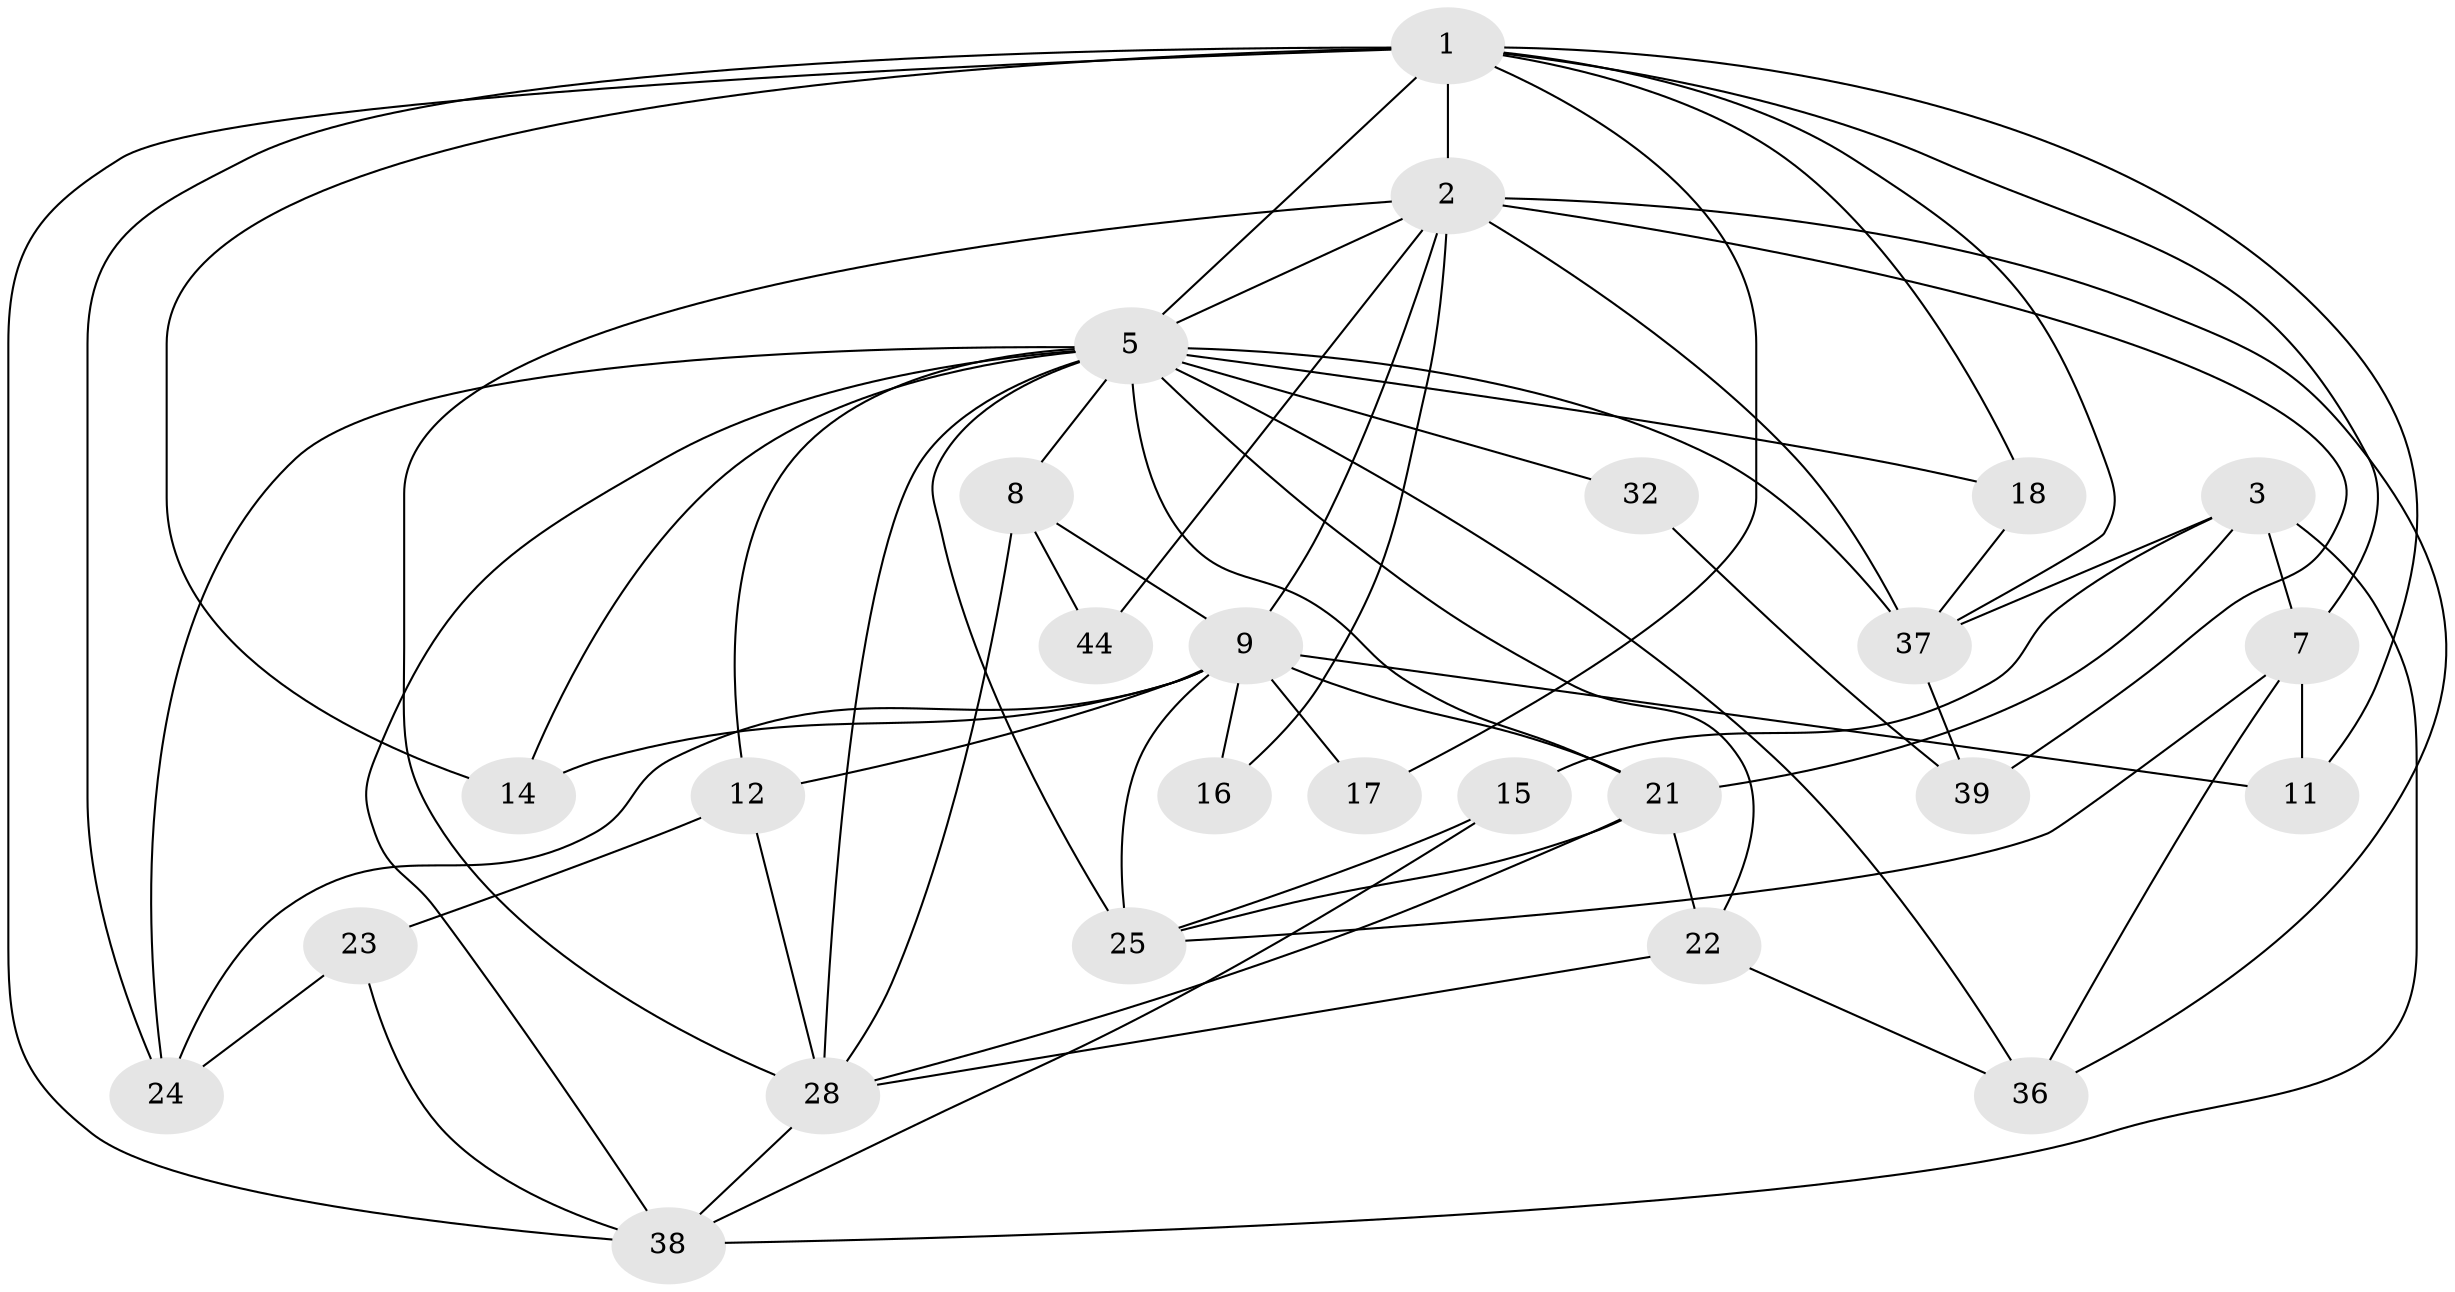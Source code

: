 // original degree distribution, {3: 0.28846153846153844, 5: 0.1346153846153846, 4: 0.25, 6: 0.11538461538461539, 9: 0.019230769230769232, 7: 0.019230769230769232, 2: 0.15384615384615385, 8: 0.019230769230769232}
// Generated by graph-tools (version 1.1) at 2025/14/03/09/25 04:14:58]
// undirected, 26 vertices, 65 edges
graph export_dot {
graph [start="1"]
  node [color=gray90,style=filled];
  1 [super="+4"];
  2 [super="+46+35"];
  3 [super="+6"];
  5 [super="+45+10+20"];
  7 [super="+41"];
  8 [super="+52"];
  9 [super="+40+13+49"];
  11;
  12 [super="+19"];
  14;
  15;
  16;
  17;
  18;
  21 [super="+26+47+31"];
  22 [super="+29"];
  23;
  24;
  25 [super="+51"];
  28 [super="+48"];
  32;
  36;
  37 [super="+43"];
  38;
  39;
  44;
  1 -- 14;
  1 -- 38;
  1 -- 2;
  1 -- 37;
  1 -- 5;
  1 -- 7;
  1 -- 11;
  1 -- 17;
  1 -- 18;
  1 -- 24 [weight=2];
  2 -- 28 [weight=2];
  2 -- 36;
  2 -- 37;
  2 -- 39;
  2 -- 9 [weight=2];
  2 -- 44;
  2 -- 16;
  2 -- 5;
  3 -- 15;
  3 -- 38;
  3 -- 21;
  3 -- 7;
  3 -- 37;
  5 -- 38;
  5 -- 21 [weight=2];
  5 -- 32 [weight=2];
  5 -- 36;
  5 -- 37;
  5 -- 8 [weight=2];
  5 -- 14;
  5 -- 22;
  5 -- 24;
  5 -- 25 [weight=2];
  5 -- 28;
  5 -- 18;
  5 -- 12;
  7 -- 25;
  7 -- 11;
  7 -- 36;
  8 -- 9;
  8 -- 28;
  8 -- 44;
  9 -- 14;
  9 -- 17;
  9 -- 16;
  9 -- 24;
  9 -- 11;
  9 -- 12 [weight=2];
  9 -- 25;
  9 -- 21 [weight=2];
  12 -- 28;
  12 -- 23;
  15 -- 38;
  15 -- 25;
  18 -- 37;
  21 -- 22;
  21 -- 25;
  21 -- 28;
  22 -- 36;
  22 -- 28;
  23 -- 24;
  23 -- 38;
  28 -- 38;
  32 -- 39;
  37 -- 39;
}

